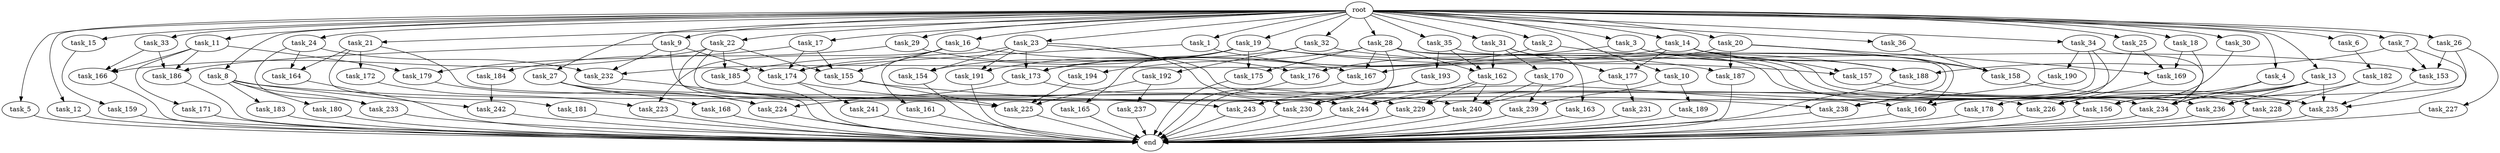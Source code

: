 digraph G {
  root [size="0.000000"];
  task_1 [size="1.024000"];
  task_2 [size="1.024000"];
  task_3 [size="1.024000"];
  task_4 [size="1.024000"];
  task_5 [size="1.024000"];
  task_6 [size="1.024000"];
  task_7 [size="1.024000"];
  task_8 [size="1.024000"];
  task_9 [size="1.024000"];
  task_10 [size="1.024000"];
  task_11 [size="1.024000"];
  task_12 [size="1.024000"];
  task_13 [size="1.024000"];
  task_14 [size="1.024000"];
  task_15 [size="1.024000"];
  task_16 [size="1.024000"];
  task_17 [size="1.024000"];
  task_18 [size="1.024000"];
  task_19 [size="1.024000"];
  task_20 [size="1.024000"];
  task_21 [size="1.024000"];
  task_22 [size="1.024000"];
  task_23 [size="1.024000"];
  task_24 [size="1.024000"];
  task_25 [size="1.024000"];
  task_26 [size="1.024000"];
  task_27 [size="1.024000"];
  task_28 [size="1.024000"];
  task_29 [size="1.024000"];
  task_30 [size="1.024000"];
  task_31 [size="1.024000"];
  task_32 [size="1.024000"];
  task_33 [size="1.024000"];
  task_34 [size="1.024000"];
  task_35 [size="1.024000"];
  task_36 [size="1.024000"];
  task_153 [size="1322849927.168000"];
  task_154 [size="773094113.280000"];
  task_155 [size="1529008357.376000"];
  task_156 [size="807453851.648000"];
  task_157 [size="498216206.336000"];
  task_158 [size="670014898.176000"];
  task_159 [size="549755813.888000"];
  task_160 [size="712964571.136000"];
  task_161 [size="695784701.952000"];
  task_162 [size="1855425871.872000"];
  task_163 [size="858993459.200000"];
  task_164 [size="635655159.808000"];
  task_165 [size="77309411.328000"];
  task_166 [size="695784701.952000"];
  task_167 [size="867583393.792000"];
  task_168 [size="77309411.328000"];
  task_169 [size="944892805.120000"];
  task_170 [size="858993459.200000"];
  task_171 [size="420906795.008000"];
  task_172 [size="420906795.008000"];
  task_173 [size="807453851.648000"];
  task_174 [size="1846835937.280000"];
  task_175 [size="214748364.800000"];
  task_176 [size="635655159.808000"];
  task_177 [size="1279900254.208000"];
  task_178 [size="137438953.472000"];
  task_179 [size="1116691496.960000"];
  task_180 [size="77309411.328000"];
  task_181 [size="420906795.008000"];
  task_182 [size="34359738.368000"];
  task_183 [size="77309411.328000"];
  task_184 [size="420906795.008000"];
  task_185 [size="214748364.800000"];
  task_186 [size="979252543.488000"];
  task_187 [size="68719476.736000"];
  task_188 [size="987842478.080000"];
  task_189 [size="695784701.952000"];
  task_190 [size="137438953.472000"];
  task_191 [size="773094113.280000"];
  task_192 [size="77309411.328000"];
  task_193 [size="858993459.200000"];
  task_194 [size="137438953.472000"];
  task_223 [size="1554778161.152000"];
  task_224 [size="712964571.136000"];
  task_225 [size="1692217114.624000"];
  task_226 [size="558345748.480000"];
  task_227 [size="549755813.888000"];
  task_228 [size="249108103.168000"];
  task_229 [size="1236950581.248000"];
  task_230 [size="747324309.504000"];
  task_231 [size="695784701.952000"];
  task_232 [size="1056561954.816000"];
  task_233 [size="292057776.128000"];
  task_234 [size="343597383.680000"];
  task_235 [size="1348619730.944000"];
  task_236 [size="927712935.936000"];
  task_237 [size="309237645.312000"];
  task_238 [size="901943132.160000"];
  task_239 [size="1391569403.904000"];
  task_240 [size="2224793059.328000"];
  task_241 [size="549755813.888000"];
  task_242 [size="292057776.128000"];
  task_243 [size="635655159.808000"];
  task_244 [size="1005022347.264000"];
  end [size="0.000000"];

  root -> task_1 [size="1.000000"];
  root -> task_2 [size="1.000000"];
  root -> task_3 [size="1.000000"];
  root -> task_4 [size="1.000000"];
  root -> task_5 [size="1.000000"];
  root -> task_6 [size="1.000000"];
  root -> task_7 [size="1.000000"];
  root -> task_8 [size="1.000000"];
  root -> task_9 [size="1.000000"];
  root -> task_10 [size="1.000000"];
  root -> task_11 [size="1.000000"];
  root -> task_12 [size="1.000000"];
  root -> task_13 [size="1.000000"];
  root -> task_14 [size="1.000000"];
  root -> task_15 [size="1.000000"];
  root -> task_16 [size="1.000000"];
  root -> task_17 [size="1.000000"];
  root -> task_18 [size="1.000000"];
  root -> task_19 [size="1.000000"];
  root -> task_20 [size="1.000000"];
  root -> task_21 [size="1.000000"];
  root -> task_22 [size="1.000000"];
  root -> task_23 [size="1.000000"];
  root -> task_24 [size="1.000000"];
  root -> task_25 [size="1.000000"];
  root -> task_26 [size="1.000000"];
  root -> task_27 [size="1.000000"];
  root -> task_28 [size="1.000000"];
  root -> task_29 [size="1.000000"];
  root -> task_30 [size="1.000000"];
  root -> task_31 [size="1.000000"];
  root -> task_32 [size="1.000000"];
  root -> task_33 [size="1.000000"];
  root -> task_34 [size="1.000000"];
  root -> task_35 [size="1.000000"];
  root -> task_36 [size="1.000000"];
  task_1 -> task_174 [size="33554432.000000"];
  task_1 -> task_187 [size="33554432.000000"];
  task_2 -> task_173 [size="33554432.000000"];
  task_2 -> task_235 [size="33554432.000000"];
  task_3 -> task_176 [size="209715200.000000"];
  task_3 -> task_188 [size="209715200.000000"];
  task_3 -> task_238 [size="209715200.000000"];
  task_4 -> task_226 [size="33554432.000000"];
  task_4 -> task_234 [size="33554432.000000"];
  task_5 -> end [size="1.000000"];
  task_6 -> task_182 [size="33554432.000000"];
  task_7 -> task_153 [size="679477248.000000"];
  task_7 -> task_188 [size="679477248.000000"];
  task_7 -> task_235 [size="679477248.000000"];
  task_8 -> task_160 [size="75497472.000000"];
  task_8 -> task_180 [size="75497472.000000"];
  task_8 -> task_183 [size="75497472.000000"];
  task_8 -> task_233 [size="75497472.000000"];
  task_8 -> task_242 [size="75497472.000000"];
  task_9 -> task_174 [size="411041792.000000"];
  task_9 -> task_186 [size="411041792.000000"];
  task_9 -> task_230 [size="411041792.000000"];
  task_9 -> task_232 [size="411041792.000000"];
  task_10 -> task_189 [size="679477248.000000"];
  task_10 -> task_239 [size="679477248.000000"];
  task_11 -> task_166 [size="411041792.000000"];
  task_11 -> task_171 [size="411041792.000000"];
  task_11 -> task_179 [size="411041792.000000"];
  task_11 -> task_186 [size="411041792.000000"];
  task_12 -> end [size="1.000000"];
  task_13 -> task_156 [size="33554432.000000"];
  task_13 -> task_234 [size="33554432.000000"];
  task_13 -> task_235 [size="33554432.000000"];
  task_13 -> task_236 [size="33554432.000000"];
  task_13 -> task_244 [size="33554432.000000"];
  task_14 -> task_157 [size="411041792.000000"];
  task_14 -> task_158 [size="411041792.000000"];
  task_14 -> task_160 [size="411041792.000000"];
  task_14 -> task_177 [size="411041792.000000"];
  task_14 -> task_232 [size="411041792.000000"];
  task_15 -> task_159 [size="536870912.000000"];
  task_16 -> task_155 [size="679477248.000000"];
  task_16 -> task_167 [size="679477248.000000"];
  task_16 -> task_174 [size="679477248.000000"];
  task_16 -> task_223 [size="679477248.000000"];
  task_17 -> task_155 [size="679477248.000000"];
  task_17 -> task_174 [size="679477248.000000"];
  task_17 -> task_179 [size="679477248.000000"];
  task_18 -> task_156 [size="679477248.000000"];
  task_18 -> task_169 [size="679477248.000000"];
  task_19 -> task_153 [size="75497472.000000"];
  task_19 -> task_154 [size="75497472.000000"];
  task_19 -> task_157 [size="75497472.000000"];
  task_19 -> task_165 [size="75497472.000000"];
  task_19 -> task_173 [size="75497472.000000"];
  task_19 -> task_175 [size="75497472.000000"];
  task_19 -> task_185 [size="75497472.000000"];
  task_20 -> task_158 [size="33554432.000000"];
  task_20 -> task_167 [size="33554432.000000"];
  task_20 -> task_169 [size="33554432.000000"];
  task_20 -> task_187 [size="33554432.000000"];
  task_21 -> task_164 [size="411041792.000000"];
  task_21 -> task_172 [size="411041792.000000"];
  task_21 -> task_181 [size="411041792.000000"];
  task_21 -> task_243 [size="411041792.000000"];
  task_22 -> task_155 [size="134217728.000000"];
  task_22 -> task_166 [size="134217728.000000"];
  task_22 -> task_185 [size="134217728.000000"];
  task_22 -> task_225 [size="134217728.000000"];
  task_22 -> task_244 [size="134217728.000000"];
  task_23 -> task_154 [size="679477248.000000"];
  task_23 -> task_161 [size="679477248.000000"];
  task_23 -> task_173 [size="679477248.000000"];
  task_23 -> task_191 [size="679477248.000000"];
  task_23 -> task_240 [size="679477248.000000"];
  task_23 -> task_244 [size="679477248.000000"];
  task_24 -> task_164 [size="209715200.000000"];
  task_24 -> task_232 [size="209715200.000000"];
  task_24 -> task_233 [size="209715200.000000"];
  task_25 -> task_160 [size="209715200.000000"];
  task_25 -> task_169 [size="209715200.000000"];
  task_26 -> task_153 [size="536870912.000000"];
  task_26 -> task_227 [size="536870912.000000"];
  task_26 -> task_229 [size="536870912.000000"];
  task_27 -> task_156 [size="75497472.000000"];
  task_27 -> task_168 [size="75497472.000000"];
  task_27 -> task_224 [size="75497472.000000"];
  task_28 -> task_162 [size="134217728.000000"];
  task_28 -> task_167 [size="134217728.000000"];
  task_28 -> task_175 [size="134217728.000000"];
  task_28 -> task_194 [size="134217728.000000"];
  task_28 -> task_226 [size="134217728.000000"];
  task_28 -> task_234 [size="134217728.000000"];
  task_28 -> task_243 [size="134217728.000000"];
  task_29 -> task_176 [size="411041792.000000"];
  task_29 -> task_184 [size="411041792.000000"];
  task_30 -> task_226 [size="301989888.000000"];
  task_31 -> task_162 [size="838860800.000000"];
  task_31 -> task_163 [size="838860800.000000"];
  task_31 -> task_170 [size="838860800.000000"];
  task_31 -> task_177 [size="838860800.000000"];
  task_32 -> task_188 [size="75497472.000000"];
  task_32 -> task_191 [size="75497472.000000"];
  task_32 -> task_192 [size="75497472.000000"];
  task_33 -> task_166 [size="134217728.000000"];
  task_33 -> task_186 [size="134217728.000000"];
  task_34 -> task_178 [size="134217728.000000"];
  task_34 -> task_190 [size="134217728.000000"];
  task_34 -> task_234 [size="134217728.000000"];
  task_34 -> task_238 [size="134217728.000000"];
  task_35 -> task_162 [size="838860800.000000"];
  task_35 -> task_193 [size="838860800.000000"];
  task_35 -> task_236 [size="838860800.000000"];
  task_36 -> task_158 [size="209715200.000000"];
  task_153 -> task_235 [size="33554432.000000"];
  task_154 -> end [size="1.000000"];
  task_155 -> task_225 [size="536870912.000000"];
  task_155 -> task_238 [size="536870912.000000"];
  task_156 -> end [size="1.000000"];
  task_157 -> task_235 [size="536870912.000000"];
  task_158 -> task_228 [size="209715200.000000"];
  task_159 -> end [size="1.000000"];
  task_160 -> end [size="1.000000"];
  task_161 -> end [size="1.000000"];
  task_162 -> task_229 [size="134217728.000000"];
  task_162 -> task_240 [size="134217728.000000"];
  task_162 -> task_244 [size="134217728.000000"];
  task_163 -> end [size="1.000000"];
  task_164 -> end [size="1.000000"];
  task_165 -> end [size="1.000000"];
  task_166 -> end [size="1.000000"];
  task_167 -> end [size="1.000000"];
  task_168 -> end [size="1.000000"];
  task_169 -> task_226 [size="75497472.000000"];
  task_170 -> task_239 [size="679477248.000000"];
  task_170 -> task_240 [size="679477248.000000"];
  task_171 -> end [size="1.000000"];
  task_172 -> task_223 [size="838860800.000000"];
  task_173 -> task_224 [size="209715200.000000"];
  task_173 -> task_230 [size="209715200.000000"];
  task_174 -> task_229 [size="536870912.000000"];
  task_174 -> task_241 [size="536870912.000000"];
  task_175 -> end [size="1.000000"];
  task_176 -> end [size="1.000000"];
  task_177 -> task_231 [size="679477248.000000"];
  task_177 -> task_240 [size="679477248.000000"];
  task_178 -> end [size="1.000000"];
  task_179 -> task_224 [size="411041792.000000"];
  task_180 -> end [size="1.000000"];
  task_181 -> end [size="1.000000"];
  task_182 -> task_228 [size="33554432.000000"];
  task_182 -> task_236 [size="33554432.000000"];
  task_183 -> end [size="1.000000"];
  task_184 -> task_242 [size="209715200.000000"];
  task_185 -> end [size="1.000000"];
  task_186 -> end [size="1.000000"];
  task_187 -> end [size="1.000000"];
  task_188 -> end [size="1.000000"];
  task_189 -> end [size="1.000000"];
  task_190 -> task_230 [size="33554432.000000"];
  task_191 -> end [size="1.000000"];
  task_192 -> task_225 [size="301989888.000000"];
  task_192 -> task_237 [size="301989888.000000"];
  task_193 -> task_230 [size="75497472.000000"];
  task_193 -> task_243 [size="75497472.000000"];
  task_194 -> task_225 [size="679477248.000000"];
  task_223 -> end [size="1.000000"];
  task_224 -> end [size="1.000000"];
  task_225 -> end [size="1.000000"];
  task_226 -> end [size="1.000000"];
  task_227 -> end [size="1.000000"];
  task_228 -> end [size="1.000000"];
  task_229 -> end [size="1.000000"];
  task_230 -> end [size="1.000000"];
  task_231 -> end [size="1.000000"];
  task_232 -> end [size="1.000000"];
  task_233 -> end [size="1.000000"];
  task_234 -> end [size="1.000000"];
  task_235 -> end [size="1.000000"];
  task_236 -> end [size="1.000000"];
  task_237 -> end [size="1.000000"];
  task_238 -> end [size="1.000000"];
  task_239 -> end [size="1.000000"];
  task_240 -> end [size="1.000000"];
  task_241 -> end [size="1.000000"];
  task_242 -> end [size="1.000000"];
  task_243 -> end [size="1.000000"];
  task_244 -> end [size="1.000000"];
}
